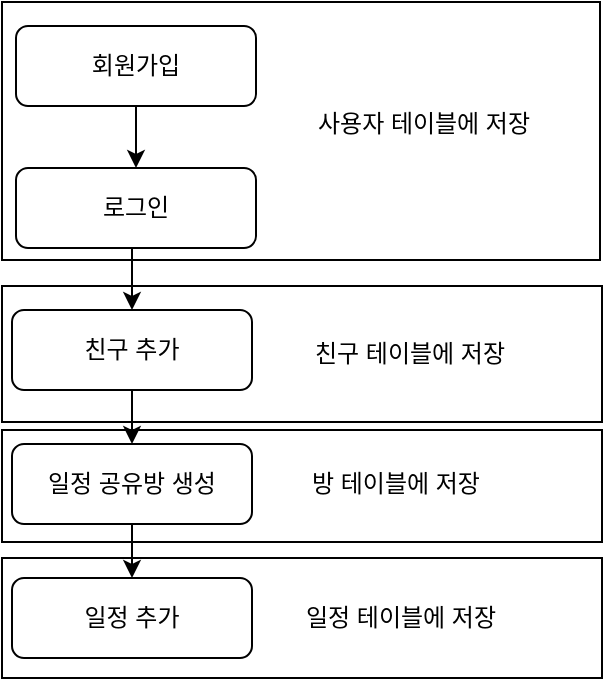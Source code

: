 <mxfile version="18.2.0" type="github">
  <diagram id="C5RBs43oDa-KdzZeNtuy" name="Page-1">
    <mxGraphModel dx="1374" dy="794" grid="0" gridSize="10" guides="1" tooltips="1" connect="1" arrows="1" fold="1" page="1" pageScale="1" pageWidth="827" pageHeight="1169" math="0" shadow="0">
      <root>
        <mxCell id="WIyWlLk6GJQsqaUBKTNV-0" />
        <mxCell id="WIyWlLk6GJQsqaUBKTNV-1" parent="WIyWlLk6GJQsqaUBKTNV-0" />
        <mxCell id="58cgu_W1_r-Gbu00j3C--20" value="" style="rounded=0;whiteSpace=wrap;html=1;" vertex="1" parent="WIyWlLk6GJQsqaUBKTNV-1">
          <mxGeometry x="269" y="382" width="300" height="60" as="geometry" />
        </mxCell>
        <mxCell id="58cgu_W1_r-Gbu00j3C--18" value="" style="rounded=0;whiteSpace=wrap;html=1;" vertex="1" parent="WIyWlLk6GJQsqaUBKTNV-1">
          <mxGeometry x="269" y="318" width="300" height="56" as="geometry" />
        </mxCell>
        <mxCell id="58cgu_W1_r-Gbu00j3C--13" value="" style="rounded=0;whiteSpace=wrap;html=1;" vertex="1" parent="WIyWlLk6GJQsqaUBKTNV-1">
          <mxGeometry x="269" y="246" width="300" height="68" as="geometry" />
        </mxCell>
        <mxCell id="58cgu_W1_r-Gbu00j3C--12" value="" style="rounded=0;whiteSpace=wrap;html=1;" vertex="1" parent="WIyWlLk6GJQsqaUBKTNV-1">
          <mxGeometry x="269" y="104" width="299" height="129" as="geometry" />
        </mxCell>
        <mxCell id="58cgu_W1_r-Gbu00j3C--6" style="edgeStyle=orthogonalEdgeStyle;rounded=0;orthogonalLoop=1;jettySize=auto;html=1;" edge="1" parent="WIyWlLk6GJQsqaUBKTNV-1" source="58cgu_W1_r-Gbu00j3C--0" target="58cgu_W1_r-Gbu00j3C--1">
          <mxGeometry relative="1" as="geometry" />
        </mxCell>
        <mxCell id="58cgu_W1_r-Gbu00j3C--0" value="회원가입" style="rounded=1;whiteSpace=wrap;html=1;fontSize=12;glass=0;strokeWidth=1;shadow=0;" vertex="1" parent="WIyWlLk6GJQsqaUBKTNV-1">
          <mxGeometry x="276" y="116" width="120" height="40" as="geometry" />
        </mxCell>
        <mxCell id="58cgu_W1_r-Gbu00j3C--7" style="edgeStyle=orthogonalEdgeStyle;rounded=0;orthogonalLoop=1;jettySize=auto;html=1;exitX=0.5;exitY=1;exitDx=0;exitDy=0;entryX=0.5;entryY=0;entryDx=0;entryDy=0;" edge="1" parent="WIyWlLk6GJQsqaUBKTNV-1" source="58cgu_W1_r-Gbu00j3C--1" target="58cgu_W1_r-Gbu00j3C--2">
          <mxGeometry relative="1" as="geometry" />
        </mxCell>
        <mxCell id="58cgu_W1_r-Gbu00j3C--1" value="로그인" style="rounded=1;whiteSpace=wrap;html=1;fontSize=12;glass=0;strokeWidth=1;shadow=0;" vertex="1" parent="WIyWlLk6GJQsqaUBKTNV-1">
          <mxGeometry x="276" y="187" width="120" height="40" as="geometry" />
        </mxCell>
        <mxCell id="58cgu_W1_r-Gbu00j3C--8" style="edgeStyle=orthogonalEdgeStyle;rounded=0;orthogonalLoop=1;jettySize=auto;html=1;exitX=0.5;exitY=1;exitDx=0;exitDy=0;entryX=0.5;entryY=0;entryDx=0;entryDy=0;" edge="1" parent="WIyWlLk6GJQsqaUBKTNV-1" source="58cgu_W1_r-Gbu00j3C--2" target="58cgu_W1_r-Gbu00j3C--3">
          <mxGeometry relative="1" as="geometry" />
        </mxCell>
        <mxCell id="58cgu_W1_r-Gbu00j3C--2" value="친구 추가" style="rounded=1;whiteSpace=wrap;html=1;fontSize=12;glass=0;strokeWidth=1;shadow=0;" vertex="1" parent="WIyWlLk6GJQsqaUBKTNV-1">
          <mxGeometry x="274" y="258" width="120" height="40" as="geometry" />
        </mxCell>
        <mxCell id="58cgu_W1_r-Gbu00j3C--9" style="edgeStyle=orthogonalEdgeStyle;rounded=0;orthogonalLoop=1;jettySize=auto;html=1;exitX=0.5;exitY=1;exitDx=0;exitDy=0;" edge="1" parent="WIyWlLk6GJQsqaUBKTNV-1" source="58cgu_W1_r-Gbu00j3C--3" target="58cgu_W1_r-Gbu00j3C--4">
          <mxGeometry relative="1" as="geometry" />
        </mxCell>
        <mxCell id="58cgu_W1_r-Gbu00j3C--3" value="일정 공유방 생성" style="rounded=1;whiteSpace=wrap;html=1;fontSize=12;glass=0;strokeWidth=1;shadow=0;" vertex="1" parent="WIyWlLk6GJQsqaUBKTNV-1">
          <mxGeometry x="274" y="325" width="120" height="40" as="geometry" />
        </mxCell>
        <mxCell id="58cgu_W1_r-Gbu00j3C--4" value="일정 추가" style="rounded=1;whiteSpace=wrap;html=1;fontSize=12;glass=0;strokeWidth=1;shadow=0;" vertex="1" parent="WIyWlLk6GJQsqaUBKTNV-1">
          <mxGeometry x="274" y="392" width="120" height="40" as="geometry" />
        </mxCell>
        <mxCell id="58cgu_W1_r-Gbu00j3C--16" value="사용자 테이블에 저장" style="text;html=1;strokeColor=none;fillColor=none;align=center;verticalAlign=middle;whiteSpace=wrap;rounded=0;" vertex="1" parent="WIyWlLk6GJQsqaUBKTNV-1">
          <mxGeometry x="414" y="150" width="132" height="30" as="geometry" />
        </mxCell>
        <mxCell id="58cgu_W1_r-Gbu00j3C--17" value="친구 테이블에 저장" style="text;html=1;strokeColor=none;fillColor=none;align=center;verticalAlign=middle;whiteSpace=wrap;rounded=0;" vertex="1" parent="WIyWlLk6GJQsqaUBKTNV-1">
          <mxGeometry x="408" y="265" width="130" height="30" as="geometry" />
        </mxCell>
        <mxCell id="58cgu_W1_r-Gbu00j3C--19" value="방 테이블에 저장" style="text;html=1;strokeColor=none;fillColor=none;align=center;verticalAlign=middle;whiteSpace=wrap;rounded=0;" vertex="1" parent="WIyWlLk6GJQsqaUBKTNV-1">
          <mxGeometry x="414" y="330" width="104" height="30" as="geometry" />
        </mxCell>
        <mxCell id="58cgu_W1_r-Gbu00j3C--21" value="일정 테이블에 저장" style="text;html=1;strokeColor=none;fillColor=none;align=center;verticalAlign=middle;whiteSpace=wrap;rounded=0;" vertex="1" parent="WIyWlLk6GJQsqaUBKTNV-1">
          <mxGeometry x="403" y="397" width="131" height="30" as="geometry" />
        </mxCell>
      </root>
    </mxGraphModel>
  </diagram>
</mxfile>
